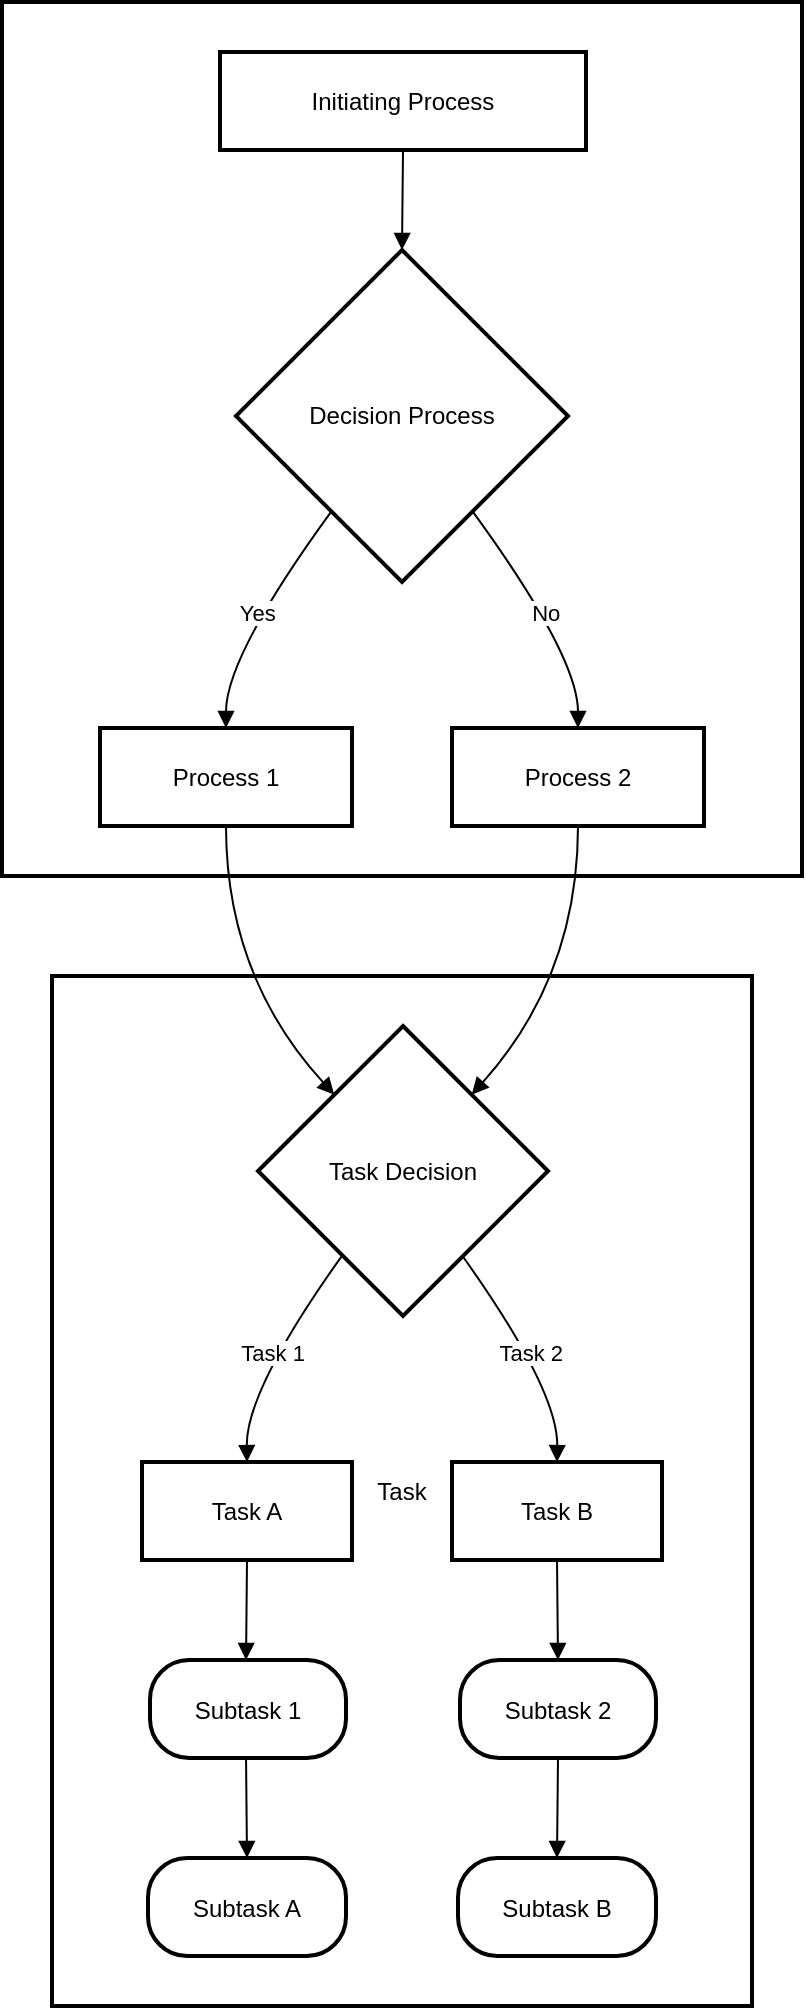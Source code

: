<mxfile version="24.7.17">
  <diagram name="Página-1" id="S-ggedBGILfhD9eCrvNC">
    <mxGraphModel>
      <root>
        <mxCell id="0" />
        <mxCell id="1" parent="0" />
        <mxCell id="2" value="Task" style="whiteSpace=wrap;strokeWidth=2;" vertex="1" parent="1">
          <mxGeometry x="33" y="495" width="350" height="515" as="geometry" />
        </mxCell>
        <mxCell id="3" value="Process" style="whiteSpace=wrap;strokeWidth=2;" vertex="1" parent="1">
          <mxGeometry x="8" y="8" width="400" height="437" as="geometry" />
        </mxCell>
        <mxCell id="4" value="Initiating Process" style="whiteSpace=wrap;strokeWidth=2;" vertex="1" parent="1">
          <mxGeometry x="117" y="33" width="183" height="49" as="geometry" />
        </mxCell>
        <mxCell id="5" value="Decision Process" style="rhombus;strokeWidth=2;whiteSpace=wrap;" vertex="1" parent="1">
          <mxGeometry x="125" y="132" width="166" height="166" as="geometry" />
        </mxCell>
        <mxCell id="6" value="Process 1" style="whiteSpace=wrap;strokeWidth=2;" vertex="1" parent="1">
          <mxGeometry x="57" y="371" width="126" height="49" as="geometry" />
        </mxCell>
        <mxCell id="7" value="Process 2" style="whiteSpace=wrap;strokeWidth=2;" vertex="1" parent="1">
          <mxGeometry x="233" y="371" width="126" height="49" as="geometry" />
        </mxCell>
        <mxCell id="8" value="Task Decision" style="rhombus;strokeWidth=2;whiteSpace=wrap;" vertex="1" parent="1">
          <mxGeometry x="136" y="520" width="145" height="145" as="geometry" />
        </mxCell>
        <mxCell id="9" value="Task A" style="whiteSpace=wrap;strokeWidth=2;" vertex="1" parent="1">
          <mxGeometry x="78" y="738" width="105" height="49" as="geometry" />
        </mxCell>
        <mxCell id="10" value="Task B" style="whiteSpace=wrap;strokeWidth=2;" vertex="1" parent="1">
          <mxGeometry x="233" y="738" width="105" height="49" as="geometry" />
        </mxCell>
        <mxCell id="11" value="Subtask 1" style="rounded=1;arcSize=40;strokeWidth=2" vertex="1" parent="1">
          <mxGeometry x="82" y="837" width="98" height="49" as="geometry" />
        </mxCell>
        <mxCell id="12" value="Subtask 2" style="rounded=1;arcSize=40;strokeWidth=2" vertex="1" parent="1">
          <mxGeometry x="237" y="837" width="98" height="49" as="geometry" />
        </mxCell>
        <mxCell id="13" value="Subtask A" style="rounded=1;arcSize=40;strokeWidth=2" vertex="1" parent="1">
          <mxGeometry x="81" y="936" width="99" height="49" as="geometry" />
        </mxCell>
        <mxCell id="14" value="Subtask B" style="rounded=1;arcSize=40;strokeWidth=2" vertex="1" parent="1">
          <mxGeometry x="236" y="936" width="99" height="49" as="geometry" />
        </mxCell>
        <mxCell id="15" value="" style="curved=1;startArrow=none;endArrow=block;exitX=0.5;exitY=1;entryX=0.5;entryY=0;" edge="1" parent="1" source="4" target="5">
          <mxGeometry relative="1" as="geometry">
            <Array as="points" />
          </mxGeometry>
        </mxCell>
        <mxCell id="16" value="Yes" style="curved=1;startArrow=none;endArrow=block;exitX=0.13;exitY=1;entryX=0.5;entryY=0.01;" edge="1" parent="1" source="5" target="6">
          <mxGeometry relative="1" as="geometry">
            <Array as="points">
              <mxPoint x="120" y="335" />
            </Array>
          </mxGeometry>
        </mxCell>
        <mxCell id="17" value="No" style="curved=1;startArrow=none;endArrow=block;exitX=0.87;exitY=1;entryX=0.5;entryY=0.01;" edge="1" parent="1" source="5" target="7">
          <mxGeometry relative="1" as="geometry">
            <Array as="points">
              <mxPoint x="296" y="335" />
            </Array>
          </mxGeometry>
        </mxCell>
        <mxCell id="18" value="" style="curved=1;startArrow=none;endArrow=block;exitX=0.5;exitY=1.01;entryX=0.05;entryY=0;" edge="1" parent="1" source="6" target="8">
          <mxGeometry relative="1" as="geometry">
            <Array as="points">
              <mxPoint x="120" y="495" />
            </Array>
          </mxGeometry>
        </mxCell>
        <mxCell id="19" value="" style="curved=1;startArrow=none;endArrow=block;exitX=0.5;exitY=1.01;entryX=0.95;entryY=0;" edge="1" parent="1" source="7" target="8">
          <mxGeometry relative="1" as="geometry">
            <Array as="points">
              <mxPoint x="296" y="495" />
            </Array>
          </mxGeometry>
        </mxCell>
        <mxCell id="20" value="Task 1" style="curved=1;startArrow=none;endArrow=block;exitX=0.14;exitY=1;entryX=0.5;entryY=0;" edge="1" parent="1" source="8" target="9">
          <mxGeometry relative="1" as="geometry">
            <Array as="points">
              <mxPoint x="130" y="702" />
            </Array>
          </mxGeometry>
        </mxCell>
        <mxCell id="21" value="Task 2" style="curved=1;startArrow=none;endArrow=block;exitX=0.85;exitY=1;entryX=0.5;entryY=0;" edge="1" parent="1" source="8" target="10">
          <mxGeometry relative="1" as="geometry">
            <Array as="points">
              <mxPoint x="286" y="702" />
            </Array>
          </mxGeometry>
        </mxCell>
        <mxCell id="22" value="" style="curved=1;startArrow=none;endArrow=block;exitX=0.5;exitY=1;entryX=0.49;entryY=0;" edge="1" parent="1" source="9" target="11">
          <mxGeometry relative="1" as="geometry">
            <Array as="points" />
          </mxGeometry>
        </mxCell>
        <mxCell id="23" value="" style="curved=1;startArrow=none;endArrow=block;exitX=0.5;exitY=1;entryX=0.5;entryY=0;" edge="1" parent="1" source="10" target="12">
          <mxGeometry relative="1" as="geometry">
            <Array as="points" />
          </mxGeometry>
        </mxCell>
        <mxCell id="24" value="" style="curved=1;startArrow=none;endArrow=block;exitX=0.49;exitY=1;entryX=0.5;entryY=0;" edge="1" parent="1" source="11" target="13">
          <mxGeometry relative="1" as="geometry">
            <Array as="points" />
          </mxGeometry>
        </mxCell>
        <mxCell id="25" value="" style="curved=1;startArrow=none;endArrow=block;exitX=0.5;exitY=1;entryX=0.5;entryY=0;" edge="1" parent="1" source="12" target="14">
          <mxGeometry relative="1" as="geometry">
            <Array as="points" />
          </mxGeometry>
        </mxCell>
      </root>
    </mxGraphModel>
  </diagram>
</mxfile>
